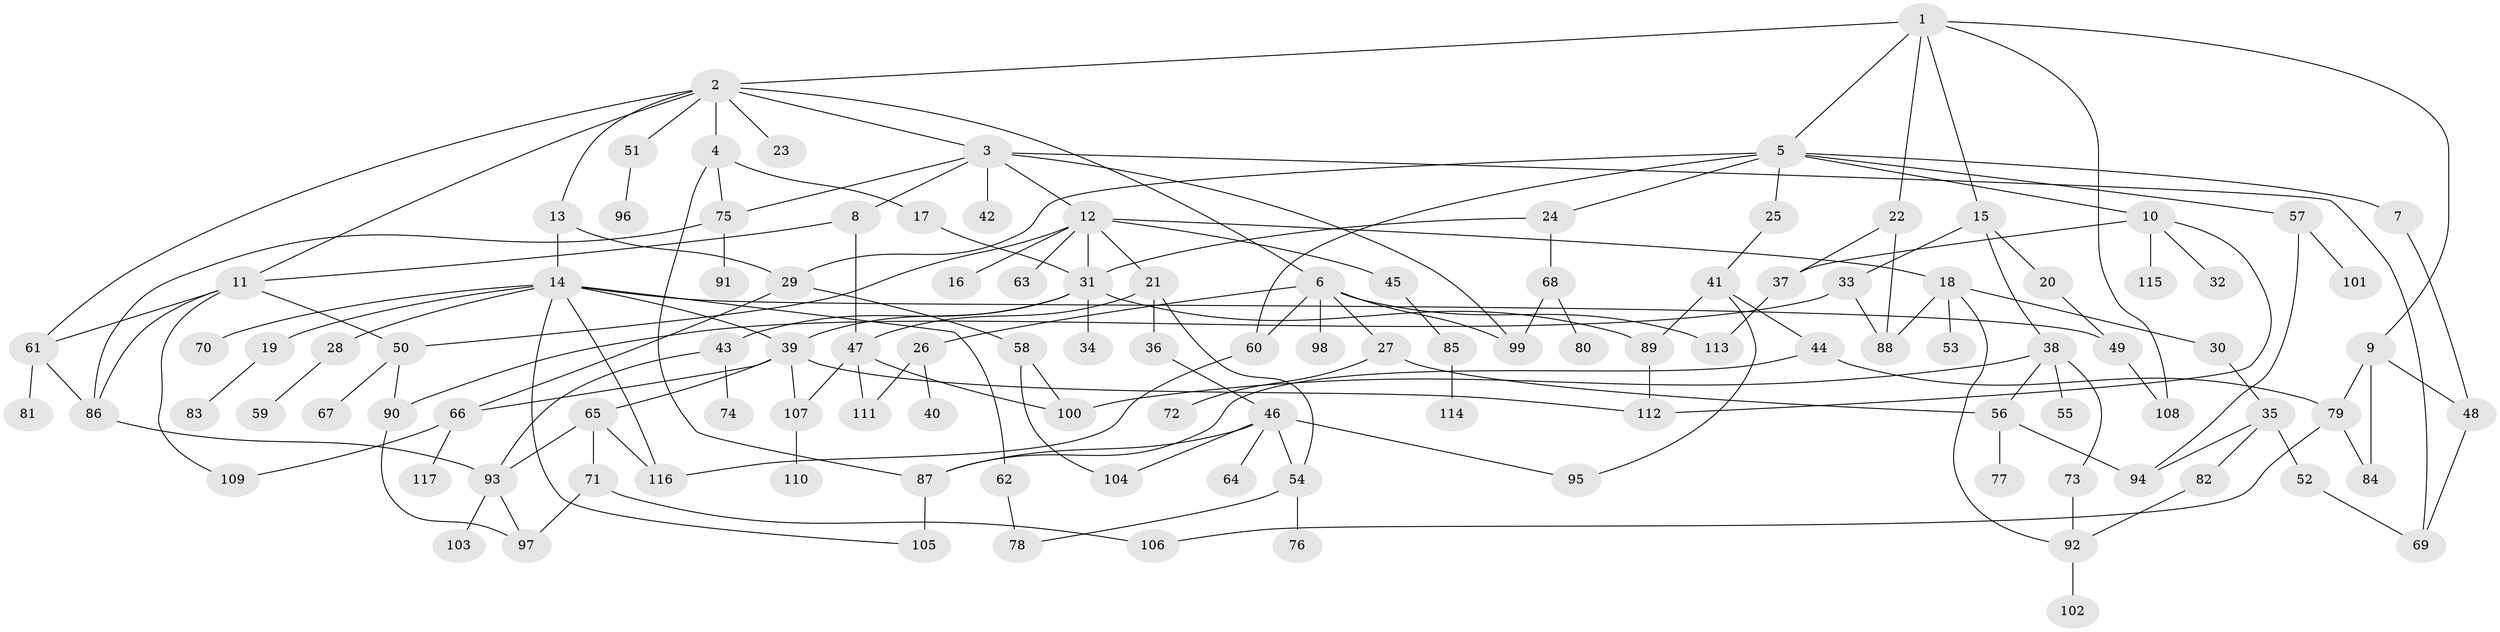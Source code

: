 // coarse degree distribution, {12: 0.012658227848101266, 8: 0.05063291139240506, 9: 0.012658227848101266, 4: 0.17721518987341772, 3: 0.1518987341772152, 6: 0.02531645569620253, 10: 0.012658227848101266, 5: 0.0759493670886076, 13: 0.012658227848101266, 1: 0.3037974683544304, 2: 0.16455696202531644}
// Generated by graph-tools (version 1.1) at 2025/41/03/06/25 10:41:28]
// undirected, 117 vertices, 170 edges
graph export_dot {
graph [start="1"]
  node [color=gray90,style=filled];
  1;
  2;
  3;
  4;
  5;
  6;
  7;
  8;
  9;
  10;
  11;
  12;
  13;
  14;
  15;
  16;
  17;
  18;
  19;
  20;
  21;
  22;
  23;
  24;
  25;
  26;
  27;
  28;
  29;
  30;
  31;
  32;
  33;
  34;
  35;
  36;
  37;
  38;
  39;
  40;
  41;
  42;
  43;
  44;
  45;
  46;
  47;
  48;
  49;
  50;
  51;
  52;
  53;
  54;
  55;
  56;
  57;
  58;
  59;
  60;
  61;
  62;
  63;
  64;
  65;
  66;
  67;
  68;
  69;
  70;
  71;
  72;
  73;
  74;
  75;
  76;
  77;
  78;
  79;
  80;
  81;
  82;
  83;
  84;
  85;
  86;
  87;
  88;
  89;
  90;
  91;
  92;
  93;
  94;
  95;
  96;
  97;
  98;
  99;
  100;
  101;
  102;
  103;
  104;
  105;
  106;
  107;
  108;
  109;
  110;
  111;
  112;
  113;
  114;
  115;
  116;
  117;
  1 -- 2;
  1 -- 5;
  1 -- 9;
  1 -- 15;
  1 -- 22;
  1 -- 108;
  2 -- 3;
  2 -- 4;
  2 -- 6;
  2 -- 13;
  2 -- 23;
  2 -- 51;
  2 -- 61;
  2 -- 11;
  3 -- 8;
  3 -- 12;
  3 -- 42;
  3 -- 69;
  3 -- 99;
  3 -- 75;
  4 -- 17;
  4 -- 75;
  4 -- 87;
  5 -- 7;
  5 -- 10;
  5 -- 24;
  5 -- 25;
  5 -- 57;
  5 -- 29;
  5 -- 60;
  6 -- 26;
  6 -- 27;
  6 -- 60;
  6 -- 98;
  6 -- 99;
  6 -- 113;
  7 -- 48;
  8 -- 11;
  8 -- 47;
  9 -- 48;
  9 -- 79;
  9 -- 84;
  10 -- 32;
  10 -- 37;
  10 -- 112;
  10 -- 115;
  11 -- 86;
  11 -- 61;
  11 -- 50;
  11 -- 109;
  12 -- 16;
  12 -- 18;
  12 -- 21;
  12 -- 31;
  12 -- 45;
  12 -- 50;
  12 -- 63;
  13 -- 14;
  13 -- 29;
  14 -- 19;
  14 -- 28;
  14 -- 39;
  14 -- 49;
  14 -- 62;
  14 -- 70;
  14 -- 116;
  14 -- 105;
  15 -- 20;
  15 -- 33;
  15 -- 38;
  17 -- 31;
  18 -- 30;
  18 -- 53;
  18 -- 88;
  18 -- 92;
  19 -- 83;
  20 -- 49;
  21 -- 36;
  21 -- 47;
  21 -- 54;
  22 -- 37;
  22 -- 88;
  24 -- 68;
  24 -- 31;
  25 -- 41;
  26 -- 40;
  26 -- 111;
  27 -- 56;
  27 -- 72;
  28 -- 59;
  29 -- 58;
  29 -- 66;
  30 -- 35;
  31 -- 34;
  31 -- 43;
  31 -- 89;
  31 -- 39;
  33 -- 90;
  33 -- 88;
  35 -- 52;
  35 -- 82;
  35 -- 94;
  36 -- 46;
  37 -- 113;
  38 -- 55;
  38 -- 73;
  38 -- 100;
  38 -- 56;
  39 -- 65;
  39 -- 66;
  39 -- 107;
  39 -- 112;
  41 -- 44;
  41 -- 89;
  41 -- 95;
  43 -- 74;
  43 -- 93;
  44 -- 87;
  44 -- 79;
  45 -- 85;
  46 -- 64;
  46 -- 104;
  46 -- 54;
  46 -- 95;
  46 -- 87;
  47 -- 100;
  47 -- 111;
  47 -- 107;
  48 -- 69;
  49 -- 108;
  50 -- 67;
  50 -- 90;
  51 -- 96;
  52 -- 69;
  54 -- 76;
  54 -- 78;
  56 -- 77;
  56 -- 94;
  57 -- 101;
  57 -- 94;
  58 -- 100;
  58 -- 104;
  60 -- 116;
  61 -- 81;
  61 -- 86;
  62 -- 78;
  65 -- 71;
  65 -- 93;
  65 -- 116;
  66 -- 109;
  66 -- 117;
  68 -- 80;
  68 -- 99;
  71 -- 106;
  71 -- 97;
  73 -- 92;
  75 -- 91;
  75 -- 86;
  79 -- 84;
  79 -- 106;
  82 -- 92;
  85 -- 114;
  86 -- 93;
  87 -- 105;
  89 -- 112;
  90 -- 97;
  92 -- 102;
  93 -- 103;
  93 -- 97;
  107 -- 110;
}
